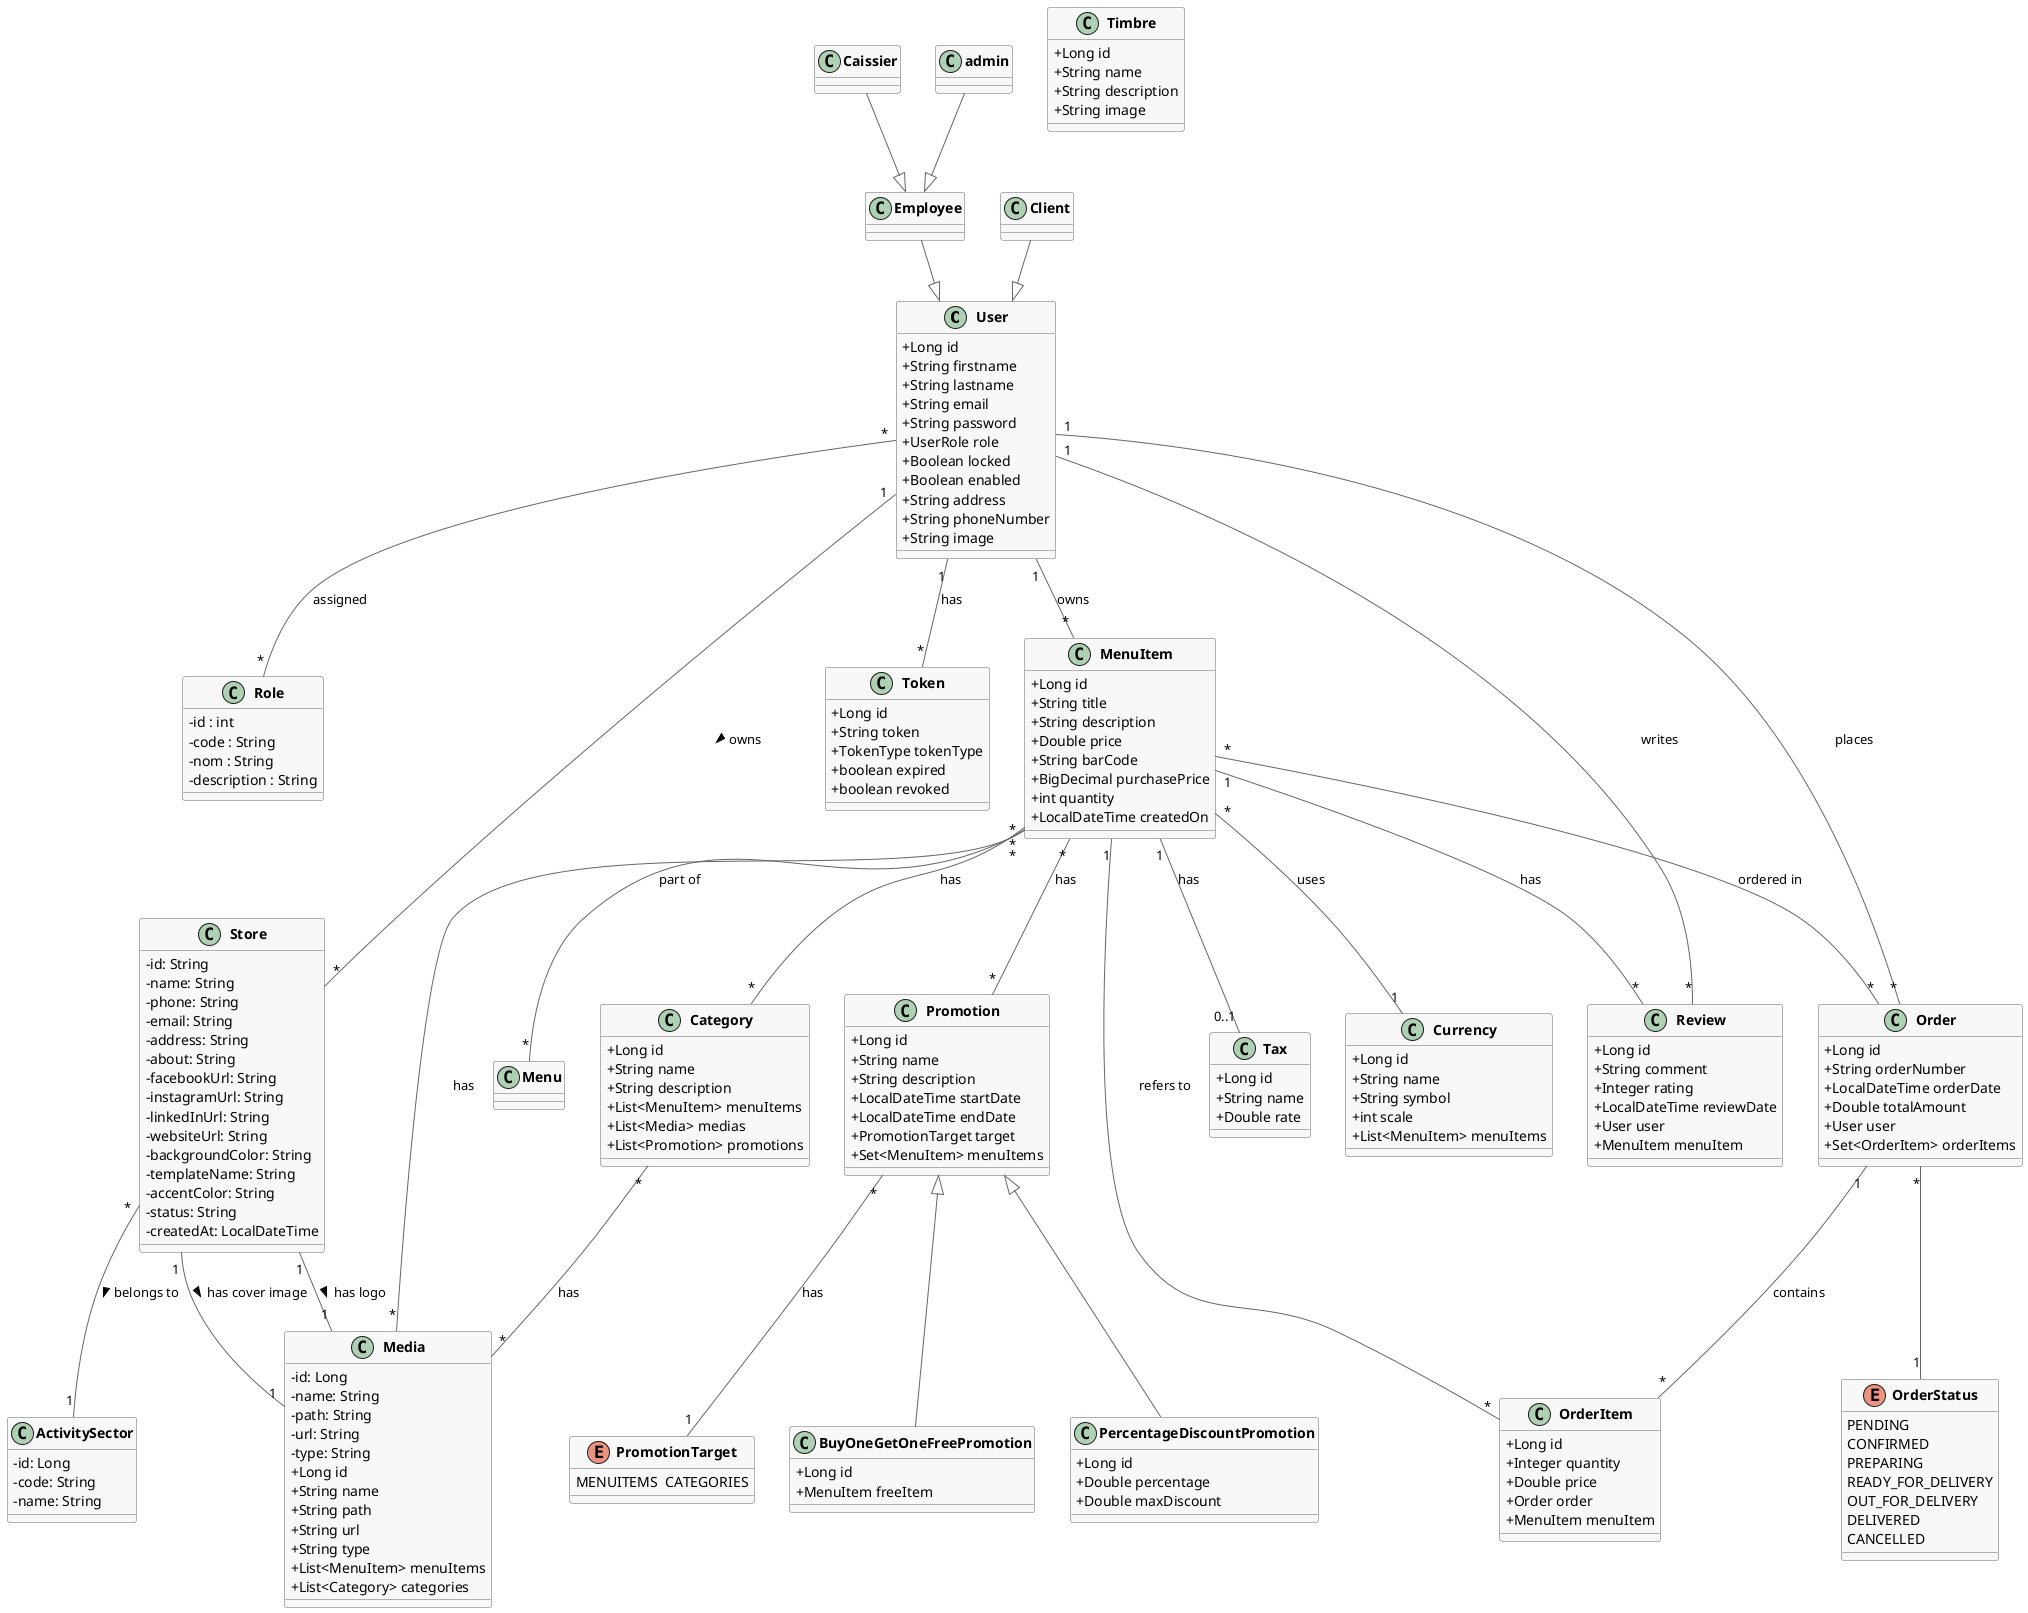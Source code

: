 @startuml
' Enable PlantUML style
skinparam classAttributeIconSize 0
skinparam classFontStyle bold
skinparam classFontColor #000000
skinparam classBackgroundColor #F8F8F8
skinparam classBorderColor #666666
skinparam arrowColor #666666
skinparam shadowing false





class User {
  +Long id
  +String firstname
  +String lastname
  +String email
  +String password
  +UserRole role
  +Boolean locked
  +Boolean enabled
  +String address
  +String phoneNumber
  +String image
}

class Employee {

}

class Caissier {

}

class admin {
}

class Client {

}

class Role {
  - id : int
  -code : String
  - nom : String
  - description : String
}

class Store {
  - id: String
  - name: String
  - phone: String
  - email: String
  - address: String
  - about: String
  - facebookUrl: String
  - instagramUrl: String
  - linkedInUrl: String
  - websiteUrl: String
  - backgroundColor: String
  - templateName: String
  - accentColor: String
  - status: String
  - createdAt: LocalDateTime
}

class Media {
  - id: Long
  - name: String
  - path: String
  - url: String
  - type: String
}

class ActivitySector {
  - id: Long
  - code: String
  - name: String
}

' Relationships
User "1" -- "*" Store : owns >
Store "*" -- "1" ActivitySector : belongs to >
Store "1" -- "1" Media : has logo >
Store "1" -- "1" Media : has cover image >

class Token {
  +Long id
  +String token
  +TokenType tokenType
  +boolean expired
  +boolean revoked
}

class MenuItem {
  +Long id
  +String title
  +String description
  +Double price
  +String barCode
  +BigDecimal purchasePrice
  +int quantity
  +LocalDateTime createdOn
}

class Category {
  +Long id
  +String name
  +String description
  +List<MenuItem> menuItems
  +List<Media> medias
  +List<Promotion> promotions
}

class Order {
  +Long id
  +String orderNumber
  +LocalDateTime orderDate
  +Double totalAmount
  +User user
  +Set<OrderItem> orderItems
}

class OrderItem {
  +Long id
  +Integer quantity
  +Double price
  +Order order
  +MenuItem menuItem
}

class Review {
  +Long id
  +String comment
  +Integer rating
  +LocalDateTime reviewDate
  +User user
  +MenuItem menuItem
}

class Promotion {
  +Long id
  +String name
  +String description
  +LocalDateTime startDate
  +LocalDateTime endDate
  +PromotionTarget target
  +Set<MenuItem> menuItems
}

class BuyOneGetOneFreePromotion {
  +Long id
  +MenuItem freeItem
}

class PercentageDiscountPromotion {
  +Long id
  +Double percentage
  +Double maxDiscount
}

class Tax {
  +Long id
  +String name
  +Double rate
}

class Media {
  +Long id
  +String name
  +String path
  +String url
  +String type
  +List<MenuItem> menuItems
  +List<Category> categories
}

class Currency {
  +Long id
  +String name
  +String symbol
  +int scale
  +List<MenuItem> menuItems
}

class Timbre {
  +Long id
  +String name
  +String description
  +String image
}

enum OrderStatus {
  PENDING
  CONFIRMED
  PREPARING
  READY_FOR_DELIVERY
  OUT_FOR_DELIVERY
  DELIVERED
  CANCELLED
}

enum PromotionTarget {
MENUITEMS  CATEGORIES
}

' Héritages
Employee --|> User
Caissier --|> Employee
admin --|> Employee
Client --|> User

' Relationships
User "1" -- "*" Token : has
User "1" -- "*" Order : places
User "1" -- "*" Review : writes
User "*" -- "*" Role : assigned

MenuItem "1" -- "*" Review : has
MenuItem "*" -- "*" Order : "ordered in"
MenuItem "*" -- "*" Category : has
MenuItem "*" -- "*" Media : has
Category "*" -- "*" Media : has
MenuItem "*" -- "1" Currency : uses
MenuItem "1" -- "0..1" Tax : has
User "1" -- "*" MenuItem : owns
MenuItem "*" -- "*" Menu : part of
MenuItem "*" -- "*" Promotion : "has"
Promotion "*" -- "1" PromotionTarget : "has"

Order "1" -- "*" OrderItem : contains
OrderItem "*" -- "1" MenuItem : refers to
Order "*" -- "1" OrderStatus

Promotion <|-- BuyOneGetOneFreePromotion
Promotion <|-- PercentageDiscountPromotion

@enduml
c